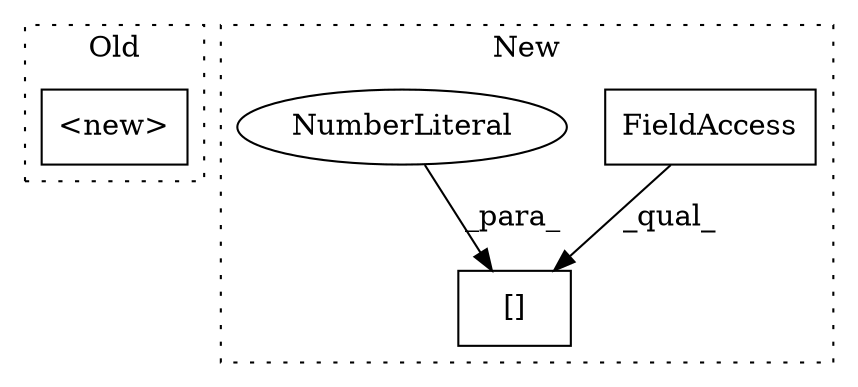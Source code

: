 digraph G {
subgraph cluster0 {
1 [label="<new>" a="46" s="2689,2733" l="6,2" shape="box"];
label = "Old";
style="dotted";
}
subgraph cluster1 {
2 [label="[]" a="2" s="3089,3093" l="3,1" shape="box"];
3 [label="FieldAccess" a="22" s="3089" l="2" shape="box"];
4 [label="NumberLiteral" a="34" s="3092" l="1" shape="ellipse"];
label = "New";
style="dotted";
}
3 -> 2 [label="_qual_"];
4 -> 2 [label="_para_"];
}